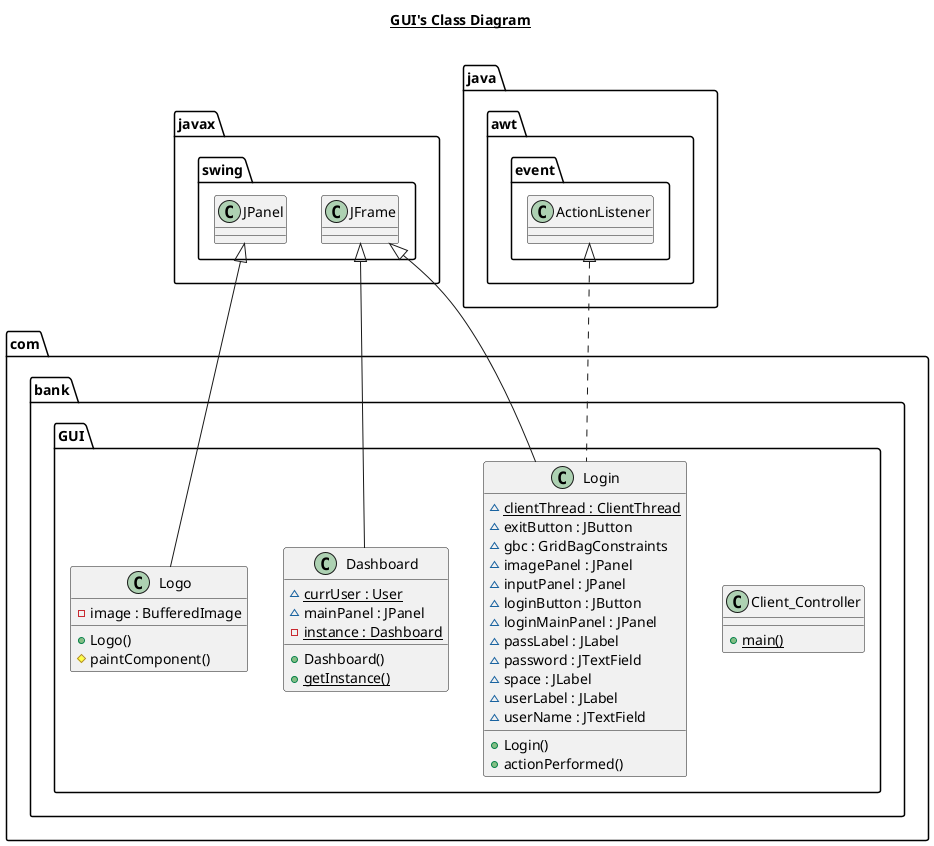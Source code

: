 @startuml

title __GUI's Class Diagram__\n

  namespace com.bank.GUI {
    class com.bank.GUI.Client_Controller {
        {static} + main()
    }
  }
  

  namespace com.bank.GUI {
    class com.bank.GUI.Dashboard {
        {static} ~ currUser : User
        ~ mainPanel : JPanel
        {static} - instance : Dashboard
        + Dashboard()
        {static} + getInstance()
    }
  }
  

  namespace com.bank.GUI {
    class com.bank.GUI.Login {
        {static} ~ clientThread : ClientThread
        ~ exitButton : JButton
        ~ gbc : GridBagConstraints
        ~ imagePanel : JPanel
        ~ inputPanel : JPanel
        ~ loginButton : JButton
        ~ loginMainPanel : JPanel
        ~ passLabel : JLabel
        ~ password : JTextField
        ~ space : JLabel
        ~ userLabel : JLabel
        ~ userName : JTextField
        + Login()
        + actionPerformed()
    }
  }
  

  namespace com.bank.GUI {
    class com.bank.GUI.Logo {
        - image : BufferedImage
        + Logo()
        # paintComponent()
    }
  }
  

  com.bank.GUI.Dashboard -up-|> javax.swing.JFrame
  com.bank.GUI.Login .up.|> java.awt.event.ActionListener
  com.bank.GUI.Login -up-|> javax.swing.JFrame
  com.bank.GUI.Logo -up-|> javax.swing.JPanel





@enduml
